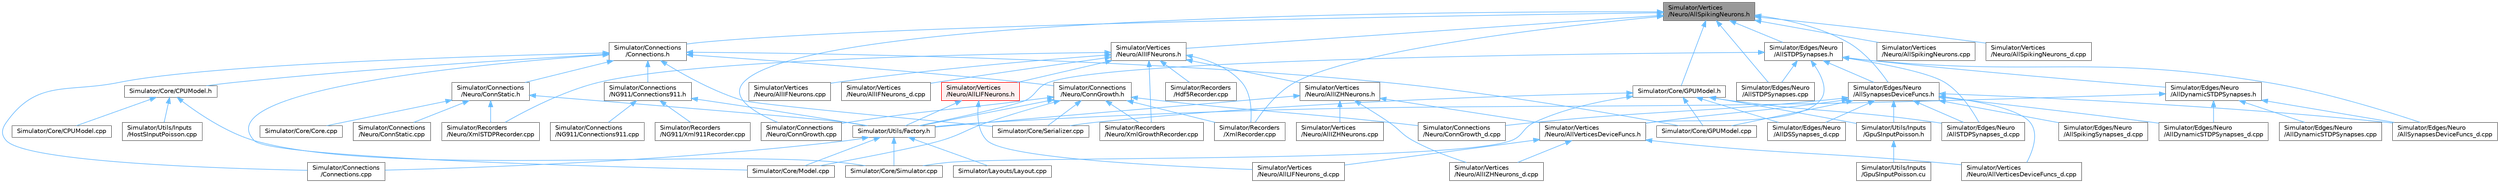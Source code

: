 digraph "Simulator/Vertices/Neuro/AllSpikingNeurons.h"
{
 // LATEX_PDF_SIZE
  bgcolor="transparent";
  edge [fontname=Helvetica,fontsize=10,labelfontname=Helvetica,labelfontsize=10];
  node [fontname=Helvetica,fontsize=10,shape=box,height=0.2,width=0.4];
  Node1 [id="Node000001",label="Simulator/Vertices\l/Neuro/AllSpikingNeurons.h",height=0.2,width=0.4,color="gray40", fillcolor="grey60", style="filled", fontcolor="black",tooltip="A container of all spiking neuron data."];
  Node1 -> Node2 [id="edge1_Node000001_Node000002",dir="back",color="steelblue1",style="solid",tooltip=" "];
  Node2 [id="Node000002",label="Simulator/Connections\l/Connections.h",height=0.2,width=0.4,color="grey40", fillcolor="white", style="filled",URL="$_connections_8h.html",tooltip="The base class of all connections classes."];
  Node2 -> Node3 [id="edge2_Node000002_Node000003",dir="back",color="steelblue1",style="solid",tooltip=" "];
  Node3 [id="Node000003",label="Simulator/Connections\l/Connections.cpp",height=0.2,width=0.4,color="grey40", fillcolor="white", style="filled",URL="$_connections_8cpp.html",tooltip="Methods for creating and updating connections."];
  Node2 -> Node4 [id="edge3_Node000002_Node000004",dir="back",color="steelblue1",style="solid",tooltip=" "];
  Node4 [id="Node000004",label="Simulator/Connections\l/NG911/Connections911.h",height=0.2,width=0.4,color="grey40", fillcolor="white", style="filled",URL="$_connections911_8h.html",tooltip="The model of the static network."];
  Node4 -> Node5 [id="edge4_Node000004_Node000005",dir="back",color="steelblue1",style="solid",tooltip=" "];
  Node5 [id="Node000005",label="Simulator/Connections\l/NG911/Connections911.cpp",height=0.2,width=0.4,color="grey40", fillcolor="white", style="filled",URL="$_connections911_8cpp.html",tooltip="The model of the static network."];
  Node4 -> Node6 [id="edge5_Node000004_Node000006",dir="back",color="steelblue1",style="solid",tooltip=" "];
  Node6 [id="Node000006",label="Simulator/Recorders\l/NG911/Xml911Recorder.cpp",height=0.2,width=0.4,color="grey40", fillcolor="white", style="filled",URL="$_xml911_recorder_8cpp.html",tooltip="Header file for Xml911Recorder.h."];
  Node4 -> Node7 [id="edge6_Node000004_Node000007",dir="back",color="steelblue1",style="solid",tooltip=" "];
  Node7 [id="Node000007",label="Simulator/Utils/Factory.h",height=0.2,width=0.4,color="grey40", fillcolor="white", style="filled",URL="$_factory_8h.html",tooltip="A factory template for creating factory class for any subsystem that requires a factory to create a (..."];
  Node7 -> Node3 [id="edge7_Node000007_Node000003",dir="back",color="steelblue1",style="solid",tooltip=" "];
  Node7 -> Node8 [id="edge8_Node000007_Node000008",dir="back",color="steelblue1",style="solid",tooltip=" "];
  Node8 [id="Node000008",label="Simulator/Core/Model.cpp",height=0.2,width=0.4,color="grey40", fillcolor="white", style="filled",URL="$_model_8cpp.html",tooltip="Implementation of Model for the graph-based networks."];
  Node7 -> Node9 [id="edge9_Node000007_Node000009",dir="back",color="steelblue1",style="solid",tooltip=" "];
  Node9 [id="Node000009",label="Simulator/Core/Simulator.cpp",height=0.2,width=0.4,color="grey40", fillcolor="white", style="filled",URL="$_simulator_8cpp.html",tooltip="Platform independent base class for the Brain Grid simulator. Simulator is a singleton class (a class..."];
  Node7 -> Node10 [id="edge10_Node000007_Node000010",dir="back",color="steelblue1",style="solid",tooltip=" "];
  Node10 [id="Node000010",label="Simulator/Layouts/Layout.cpp",height=0.2,width=0.4,color="grey40", fillcolor="white", style="filled",URL="$_layout_8cpp.html",tooltip="The Layout class defines the layout of neurons in neural networks."];
  Node2 -> Node11 [id="edge11_Node000002_Node000011",dir="back",color="steelblue1",style="solid",tooltip=" "];
  Node11 [id="Node000011",label="Simulator/Connections\l/Neuro/ConnGrowth.h",height=0.2,width=0.4,color="grey40", fillcolor="white", style="filled",URL="$_conn_growth_8h.html",tooltip="The model of the activity-dependent neurite outgrowth."];
  Node11 -> Node12 [id="edge12_Node000011_Node000012",dir="back",color="steelblue1",style="solid",tooltip=" "];
  Node12 [id="Node000012",label="Simulator/Connections\l/Neuro/ConnGrowth.cpp",height=0.2,width=0.4,color="grey40", fillcolor="white", style="filled",URL="$_conn_growth_8cpp.html",tooltip="The model of the activity-dependent neurite outgrowth."];
  Node11 -> Node13 [id="edge13_Node000011_Node000013",dir="back",color="steelblue1",style="solid",tooltip=" "];
  Node13 [id="Node000013",label="Simulator/Connections\l/Neuro/ConnGrowth_d.cpp",height=0.2,width=0.4,color="grey40", fillcolor="white", style="filled",URL="$_conn_growth__d_8cpp.html",tooltip="Update the weights of the Synapses in the simulation."];
  Node11 -> Node8 [id="edge14_Node000011_Node000008",dir="back",color="steelblue1",style="solid",tooltip=" "];
  Node11 -> Node14 [id="edge15_Node000011_Node000014",dir="back",color="steelblue1",style="solid",tooltip=" "];
  Node14 [id="Node000014",label="Simulator/Core/Serializer.cpp",height=0.2,width=0.4,color="grey40", fillcolor="white", style="filled",URL="$_serializer_8cpp.html",tooltip="Handles implementation details of serialization and deserialization of synapses."];
  Node11 -> Node15 [id="edge16_Node000011_Node000015",dir="back",color="steelblue1",style="solid",tooltip=" "];
  Node15 [id="Node000015",label="Simulator/Recorders\l/Neuro/XmlGrowthRecorder.cpp",height=0.2,width=0.4,color="grey40", fillcolor="white", style="filled",URL="$_xml_growth_recorder_8cpp.html",tooltip="An implementation for recording spikes history in an XML file for growth simulations."];
  Node11 -> Node16 [id="edge17_Node000011_Node000016",dir="back",color="steelblue1",style="solid",tooltip=" "];
  Node16 [id="Node000016",label="Simulator/Recorders\l/XmlRecorder.cpp",height=0.2,width=0.4,color="grey40", fillcolor="white", style="filled",URL="$_xml_recorder_8cpp.html",tooltip="An implementation for recording spikes history on xml file."];
  Node11 -> Node7 [id="edge18_Node000011_Node000007",dir="back",color="steelblue1",style="solid",tooltip=" "];
  Node2 -> Node17 [id="edge19_Node000002_Node000017",dir="back",color="steelblue1",style="solid",tooltip=" "];
  Node17 [id="Node000017",label="Simulator/Connections\l/Neuro/ConnStatic.h",height=0.2,width=0.4,color="grey40", fillcolor="white", style="filled",URL="$_conn_static_8h.html",tooltip="The model of the small world network."];
  Node17 -> Node18 [id="edge20_Node000017_Node000018",dir="back",color="steelblue1",style="solid",tooltip=" "];
  Node18 [id="Node000018",label="Simulator/Connections\l/Neuro/ConnStatic.cpp",height=0.2,width=0.4,color="grey40", fillcolor="white", style="filled",URL="$_conn_static_8cpp.html",tooltip="The model of the small world network."];
  Node17 -> Node19 [id="edge21_Node000017_Node000019",dir="back",color="steelblue1",style="solid",tooltip=" "];
  Node19 [id="Node000019",label="Simulator/Core/Core.cpp",height=0.2,width=0.4,color="grey40", fillcolor="white", style="filled",URL="$_core_8cpp.html",tooltip="Orchestrates most functionality in the simulation."];
  Node17 -> Node20 [id="edge22_Node000017_Node000020",dir="back",color="steelblue1",style="solid",tooltip=" "];
  Node20 [id="Node000020",label="Simulator/Recorders\l/Neuro/XmlSTDPRecorder.cpp",height=0.2,width=0.4,color="grey40", fillcolor="white", style="filled",URL="$_xml_s_t_d_p_recorder_8cpp_source.html",tooltip=" "];
  Node17 -> Node7 [id="edge23_Node000017_Node000007",dir="back",color="steelblue1",style="solid",tooltip=" "];
  Node2 -> Node21 [id="edge24_Node000002_Node000021",dir="back",color="steelblue1",style="solid",tooltip=" "];
  Node21 [id="Node000021",label="Simulator/Core/CPUModel.h",height=0.2,width=0.4,color="grey40", fillcolor="white", style="filled",URL="$_c_p_u_model_8h.html",tooltip="Implementation of Model for execution on CPU (single core)."];
  Node21 -> Node22 [id="edge25_Node000021_Node000022",dir="back",color="steelblue1",style="solid",tooltip=" "];
  Node22 [id="Node000022",label="Simulator/Core/CPUModel.cpp",height=0.2,width=0.4,color="grey40", fillcolor="white", style="filled",URL="$_c_p_u_model_8cpp.html",tooltip="Implementation of Model for graph-based networks."];
  Node21 -> Node9 [id="edge26_Node000021_Node000009",dir="back",color="steelblue1",style="solid",tooltip=" "];
  Node21 -> Node23 [id="edge27_Node000021_Node000023",dir="back",color="steelblue1",style="solid",tooltip=" "];
  Node23 [id="Node000023",label="Simulator/Utils/Inputs\l/HostSInputPoisson.cpp",height=0.2,width=0.4,color="grey40", fillcolor="white", style="filled",URL="$_host_s_input_poisson_8cpp.html",tooltip="A class that performs stimulus input (implementation Poisson)."];
  Node2 -> Node24 [id="edge28_Node000002_Node000024",dir="back",color="steelblue1",style="solid",tooltip=" "];
  Node24 [id="Node000024",label="Simulator/Core/GPUModel.cpp",height=0.2,width=0.4,color="grey40", fillcolor="white", style="filled",URL="$_g_p_u_model_8cpp.html",tooltip="Implementation of Model for the spiking neural networks."];
  Node2 -> Node8 [id="edge29_Node000002_Node000008",dir="back",color="steelblue1",style="solid",tooltip=" "];
  Node2 -> Node14 [id="edge30_Node000002_Node000014",dir="back",color="steelblue1",style="solid",tooltip=" "];
  Node1 -> Node12 [id="edge31_Node000001_Node000012",dir="back",color="steelblue1",style="solid",tooltip=" "];
  Node1 -> Node25 [id="edge32_Node000001_Node000025",dir="back",color="steelblue1",style="solid",tooltip=" "];
  Node25 [id="Node000025",label="Simulator/Core/GPUModel.h",height=0.2,width=0.4,color="grey40", fillcolor="white", style="filled",URL="$_g_p_u_model_8h.html",tooltip="Implementation of Model for the graph-based networks."];
  Node25 -> Node24 [id="edge33_Node000025_Node000024",dir="back",color="steelblue1",style="solid",tooltip=" "];
  Node25 -> Node14 [id="edge34_Node000025_Node000014",dir="back",color="steelblue1",style="solid",tooltip=" "];
  Node25 -> Node9 [id="edge35_Node000025_Node000009",dir="back",color="steelblue1",style="solid",tooltip=" "];
  Node25 -> Node26 [id="edge36_Node000025_Node000026",dir="back",color="steelblue1",style="solid",tooltip=" "];
  Node26 [id="Node000026",label="Simulator/Edges/Neuro\l/AllDSSynapses_d.cpp",height=0.2,width=0.4,color="grey40", fillcolor="white", style="filled",URL="$_all_d_s_synapses__d_8cpp.html",tooltip="A container of all DS synapse data."];
  Node25 -> Node27 [id="edge37_Node000025_Node000027",dir="back",color="steelblue1",style="solid",tooltip=" "];
  Node27 [id="Node000027",label="Simulator/Edges/Neuro\l/AllSTDPSynapses_d.cpp",height=0.2,width=0.4,color="grey40", fillcolor="white", style="filled",URL="$_all_s_t_d_p_synapses__d_8cpp.html",tooltip="A container of all STDP synapse data."];
  Node25 -> Node28 [id="edge38_Node000025_Node000028",dir="back",color="steelblue1",style="solid",tooltip=" "];
  Node28 [id="Node000028",label="Simulator/Utils/Inputs\l/GpuSInputPoisson.h",height=0.2,width=0.4,color="grey40", fillcolor="white", style="filled",URL="$_gpu_s_input_poisson_8h.html",tooltip="A class that performs stimulus input (implementation Poisson on GPU)."];
  Node28 -> Node29 [id="edge39_Node000028_Node000029",dir="back",color="steelblue1",style="solid",tooltip=" "];
  Node29 [id="Node000029",label="Simulator/Utils/Inputs\l/GpuSInputPoisson.cu",height=0.2,width=0.4,color="grey40", fillcolor="white", style="filled",URL="$_gpu_s_input_poisson_8cu.html",tooltip="A class that performs stimulus input (implementation Poisson) on GPU."];
  Node1 -> Node30 [id="edge40_Node000001_Node000030",dir="back",color="steelblue1",style="solid",tooltip=" "];
  Node30 [id="Node000030",label="Simulator/Edges/Neuro\l/AllSTDPSynapses.cpp",height=0.2,width=0.4,color="grey40", fillcolor="white", style="filled",URL="$_all_s_t_d_p_synapses_8cpp.html",tooltip="A container of all STDP synapse data."];
  Node1 -> Node31 [id="edge41_Node000001_Node000031",dir="back",color="steelblue1",style="solid",tooltip=" "];
  Node31 [id="Node000031",label="Simulator/Edges/Neuro\l/AllSTDPSynapses.h",height=0.2,width=0.4,color="grey40", fillcolor="white", style="filled",URL="$_all_s_t_d_p_synapses_8h.html",tooltip="A container of all STDP synapse data."];
  Node31 -> Node32 [id="edge42_Node000031_Node000032",dir="back",color="steelblue1",style="solid",tooltip=" "];
  Node32 [id="Node000032",label="Simulator/Edges/Neuro\l/AllDynamicSTDPSynapses.h",height=0.2,width=0.4,color="grey40", fillcolor="white", style="filled",URL="$_all_dynamic_s_t_d_p_synapses_8h.html",tooltip="A container of all dynamic STDP synapse data."];
  Node32 -> Node33 [id="edge43_Node000032_Node000033",dir="back",color="steelblue1",style="solid",tooltip=" "];
  Node33 [id="Node000033",label="Simulator/Edges/Neuro\l/AllDynamicSTDPSynapses.cpp",height=0.2,width=0.4,color="grey40", fillcolor="white", style="filled",URL="$_all_dynamic_s_t_d_p_synapses_8cpp.html",tooltip="A container of all dynamic STDP synapse data."];
  Node32 -> Node34 [id="edge44_Node000032_Node000034",dir="back",color="steelblue1",style="solid",tooltip=" "];
  Node34 [id="Node000034",label="Simulator/Edges/Neuro\l/AllDynamicSTDPSynapses_d.cpp",height=0.2,width=0.4,color="grey40", fillcolor="white", style="filled",URL="$_all_dynamic_s_t_d_p_synapses__d_8cpp.html",tooltip="A container of all dynamic STDP synapse data."];
  Node32 -> Node35 [id="edge45_Node000032_Node000035",dir="back",color="steelblue1",style="solid",tooltip=" "];
  Node35 [id="Node000035",label="Simulator/Edges/Neuro\l/AllSynapsesDeviceFuncs_d.cpp",height=0.2,width=0.4,color="grey40", fillcolor="white", style="filled",URL="$_all_synapses_device_funcs__d_8cpp.html",tooltip="Device functions for synapse data."];
  Node32 -> Node7 [id="edge46_Node000032_Node000007",dir="back",color="steelblue1",style="solid",tooltip=" "];
  Node31 -> Node30 [id="edge47_Node000031_Node000030",dir="back",color="steelblue1",style="solid",tooltip=" "];
  Node31 -> Node27 [id="edge48_Node000031_Node000027",dir="back",color="steelblue1",style="solid",tooltip=" "];
  Node31 -> Node36 [id="edge49_Node000031_Node000036",dir="back",color="steelblue1",style="solid",tooltip=" "];
  Node36 [id="Node000036",label="Simulator/Edges/Neuro\l/AllSynapsesDeviceFuncs.h",height=0.2,width=0.4,color="grey40", fillcolor="white", style="filled",URL="$_all_synapses_device_funcs_8h.html",tooltip="Device functions for synapse data."];
  Node36 -> Node13 [id="edge50_Node000036_Node000013",dir="back",color="steelblue1",style="solid",tooltip=" "];
  Node36 -> Node24 [id="edge51_Node000036_Node000024",dir="back",color="steelblue1",style="solid",tooltip=" "];
  Node36 -> Node26 [id="edge52_Node000036_Node000026",dir="back",color="steelblue1",style="solid",tooltip=" "];
  Node36 -> Node34 [id="edge53_Node000036_Node000034",dir="back",color="steelblue1",style="solid",tooltip=" "];
  Node36 -> Node27 [id="edge54_Node000036_Node000027",dir="back",color="steelblue1",style="solid",tooltip=" "];
  Node36 -> Node37 [id="edge55_Node000036_Node000037",dir="back",color="steelblue1",style="solid",tooltip=" "];
  Node37 [id="Node000037",label="Simulator/Edges/Neuro\l/AllSpikingSynapses_d.cpp",height=0.2,width=0.4,color="grey40", fillcolor="white", style="filled",URL="$_all_spiking_synapses__d_8cpp_source.html",tooltip=" "];
  Node36 -> Node35 [id="edge56_Node000036_Node000035",dir="back",color="steelblue1",style="solid",tooltip=" "];
  Node36 -> Node28 [id="edge57_Node000036_Node000028",dir="back",color="steelblue1",style="solid",tooltip=" "];
  Node36 -> Node38 [id="edge58_Node000036_Node000038",dir="back",color="steelblue1",style="solid",tooltip=" "];
  Node38 [id="Node000038",label="Simulator/Vertices\l/Neuro/AllVerticesDeviceFuncs.h",height=0.2,width=0.4,color="grey40", fillcolor="white", style="filled",URL="$_all_vertices_device_funcs_8h.html",tooltip="Device functions for vertices."];
  Node38 -> Node39 [id="edge59_Node000038_Node000039",dir="back",color="steelblue1",style="solid",tooltip=" "];
  Node39 [id="Node000039",label="Simulator/Vertices\l/Neuro/AllIZHNeurons_d.cpp",height=0.2,width=0.4,color="grey40", fillcolor="white", style="filled",URL="$_all_i_z_h_neurons__d_8cpp.html",tooltip="A container of all Izhikevich neuron data."];
  Node38 -> Node40 [id="edge60_Node000038_Node000040",dir="back",color="steelblue1",style="solid",tooltip=" "];
  Node40 [id="Node000040",label="Simulator/Vertices\l/Neuro/AllLIFNeurons_d.cpp",height=0.2,width=0.4,color="grey40", fillcolor="white", style="filled",URL="$_all_l_i_f_neurons__d_8cpp.html",tooltip="A container of all LIF neuron data."];
  Node38 -> Node41 [id="edge61_Node000038_Node000041",dir="back",color="steelblue1",style="solid",tooltip=" "];
  Node41 [id="Node000041",label="Simulator/Vertices\l/Neuro/AllVerticesDeviceFuncs_d.cpp",height=0.2,width=0.4,color="grey40", fillcolor="white", style="filled",URL="$_all_vertices_device_funcs__d_8cpp.html",tooltip="Device functions for vertices."];
  Node36 -> Node41 [id="edge62_Node000036_Node000041",dir="back",color="steelblue1",style="solid",tooltip=" "];
  Node31 -> Node35 [id="edge63_Node000031_Node000035",dir="back",color="steelblue1",style="solid",tooltip=" "];
  Node31 -> Node7 [id="edge64_Node000031_Node000007",dir="back",color="steelblue1",style="solid",tooltip=" "];
  Node31 -> Node38 [id="edge65_Node000031_Node000038",dir="back",color="steelblue1",style="solid",tooltip=" "];
  Node1 -> Node36 [id="edge66_Node000001_Node000036",dir="back",color="steelblue1",style="solid",tooltip=" "];
  Node1 -> Node16 [id="edge67_Node000001_Node000016",dir="back",color="steelblue1",style="solid",tooltip=" "];
  Node1 -> Node42 [id="edge68_Node000001_Node000042",dir="back",color="steelblue1",style="solid",tooltip=" "];
  Node42 [id="Node000042",label="Simulator/Vertices\l/Neuro/AllIFNeurons.h",height=0.2,width=0.4,color="grey40", fillcolor="white", style="filled",URL="$_all_i_f_neurons_8h.html",tooltip="A container of all Integate and Fire (IF) neuron data."];
  Node42 -> Node43 [id="edge69_Node000042_Node000043",dir="back",color="steelblue1",style="solid",tooltip=" "];
  Node43 [id="Node000043",label="Simulator/Recorders\l/Hdf5Recorder.cpp",height=0.2,width=0.4,color="grey40", fillcolor="white", style="filled",URL="$_hdf5_recorder_8cpp.html",tooltip="An implementation for recording spikes history on hdf5 file."];
  Node42 -> Node15 [id="edge70_Node000042_Node000015",dir="back",color="steelblue1",style="solid",tooltip=" "];
  Node42 -> Node20 [id="edge71_Node000042_Node000020",dir="back",color="steelblue1",style="solid",tooltip=" "];
  Node42 -> Node16 [id="edge72_Node000042_Node000016",dir="back",color="steelblue1",style="solid",tooltip=" "];
  Node42 -> Node44 [id="edge73_Node000042_Node000044",dir="back",color="steelblue1",style="solid",tooltip=" "];
  Node44 [id="Node000044",label="Simulator/Vertices\l/Neuro/AllIFNeurons.cpp",height=0.2,width=0.4,color="grey40", fillcolor="white", style="filled",URL="$_all_i_f_neurons_8cpp.html",tooltip="A container of all Integate and Fire (IF) neuron data."];
  Node42 -> Node45 [id="edge74_Node000042_Node000045",dir="back",color="steelblue1",style="solid",tooltip=" "];
  Node45 [id="Node000045",label="Simulator/Vertices\l/Neuro/AllIFNeurons_d.cpp",height=0.2,width=0.4,color="grey40", fillcolor="white", style="filled",URL="$_all_i_f_neurons__d_8cpp.html",tooltip="A container of all Integate and Fire (IF) neuron data."];
  Node42 -> Node46 [id="edge75_Node000042_Node000046",dir="back",color="steelblue1",style="solid",tooltip=" "];
  Node46 [id="Node000046",label="Simulator/Vertices\l/Neuro/AllIZHNeurons.h",height=0.2,width=0.4,color="grey40", fillcolor="white", style="filled",URL="$_all_i_z_h_neurons_8h.html",tooltip="A container of all Izhikevich neuron data."];
  Node46 -> Node7 [id="edge76_Node000046_Node000007",dir="back",color="steelblue1",style="solid",tooltip=" "];
  Node46 -> Node47 [id="edge77_Node000046_Node000047",dir="back",color="steelblue1",style="solid",tooltip=" "];
  Node47 [id="Node000047",label="Simulator/Vertices\l/Neuro/AllIZHNeurons.cpp",height=0.2,width=0.4,color="grey40", fillcolor="white", style="filled",URL="$_all_i_z_h_neurons_8cpp.html",tooltip="A container of all Izhikevich neuron data."];
  Node46 -> Node39 [id="edge78_Node000046_Node000039",dir="back",color="steelblue1",style="solid",tooltip=" "];
  Node46 -> Node38 [id="edge79_Node000046_Node000038",dir="back",color="steelblue1",style="solid",tooltip=" "];
  Node42 -> Node48 [id="edge80_Node000042_Node000048",dir="back",color="steelblue1",style="solid",tooltip=" "];
  Node48 [id="Node000048",label="Simulator/Vertices\l/Neuro/AllLIFNeurons.h",height=0.2,width=0.4,color="red", fillcolor="#FFF0F0", style="filled",URL="$_all_l_i_f_neurons_8h.html",tooltip="A container of all LIF neuron data."];
  Node48 -> Node7 [id="edge81_Node000048_Node000007",dir="back",color="steelblue1",style="solid",tooltip=" "];
  Node48 -> Node40 [id="edge82_Node000048_Node000040",dir="back",color="steelblue1",style="solid",tooltip=" "];
  Node1 -> Node50 [id="edge83_Node000001_Node000050",dir="back",color="steelblue1",style="solid",tooltip=" "];
  Node50 [id="Node000050",label="Simulator/Vertices\l/Neuro/AllSpikingNeurons.cpp",height=0.2,width=0.4,color="grey40", fillcolor="white", style="filled",URL="$_all_spiking_neurons_8cpp.html",tooltip="A container of all spiking neuron data."];
  Node1 -> Node51 [id="edge84_Node000001_Node000051",dir="back",color="steelblue1",style="solid",tooltip=" "];
  Node51 [id="Node000051",label="Simulator/Vertices\l/Neuro/AllSpikingNeurons_d.cpp",height=0.2,width=0.4,color="grey40", fillcolor="white", style="filled",URL="$_all_spiking_neurons__d_8cpp_source.html",tooltip=" "];
}
